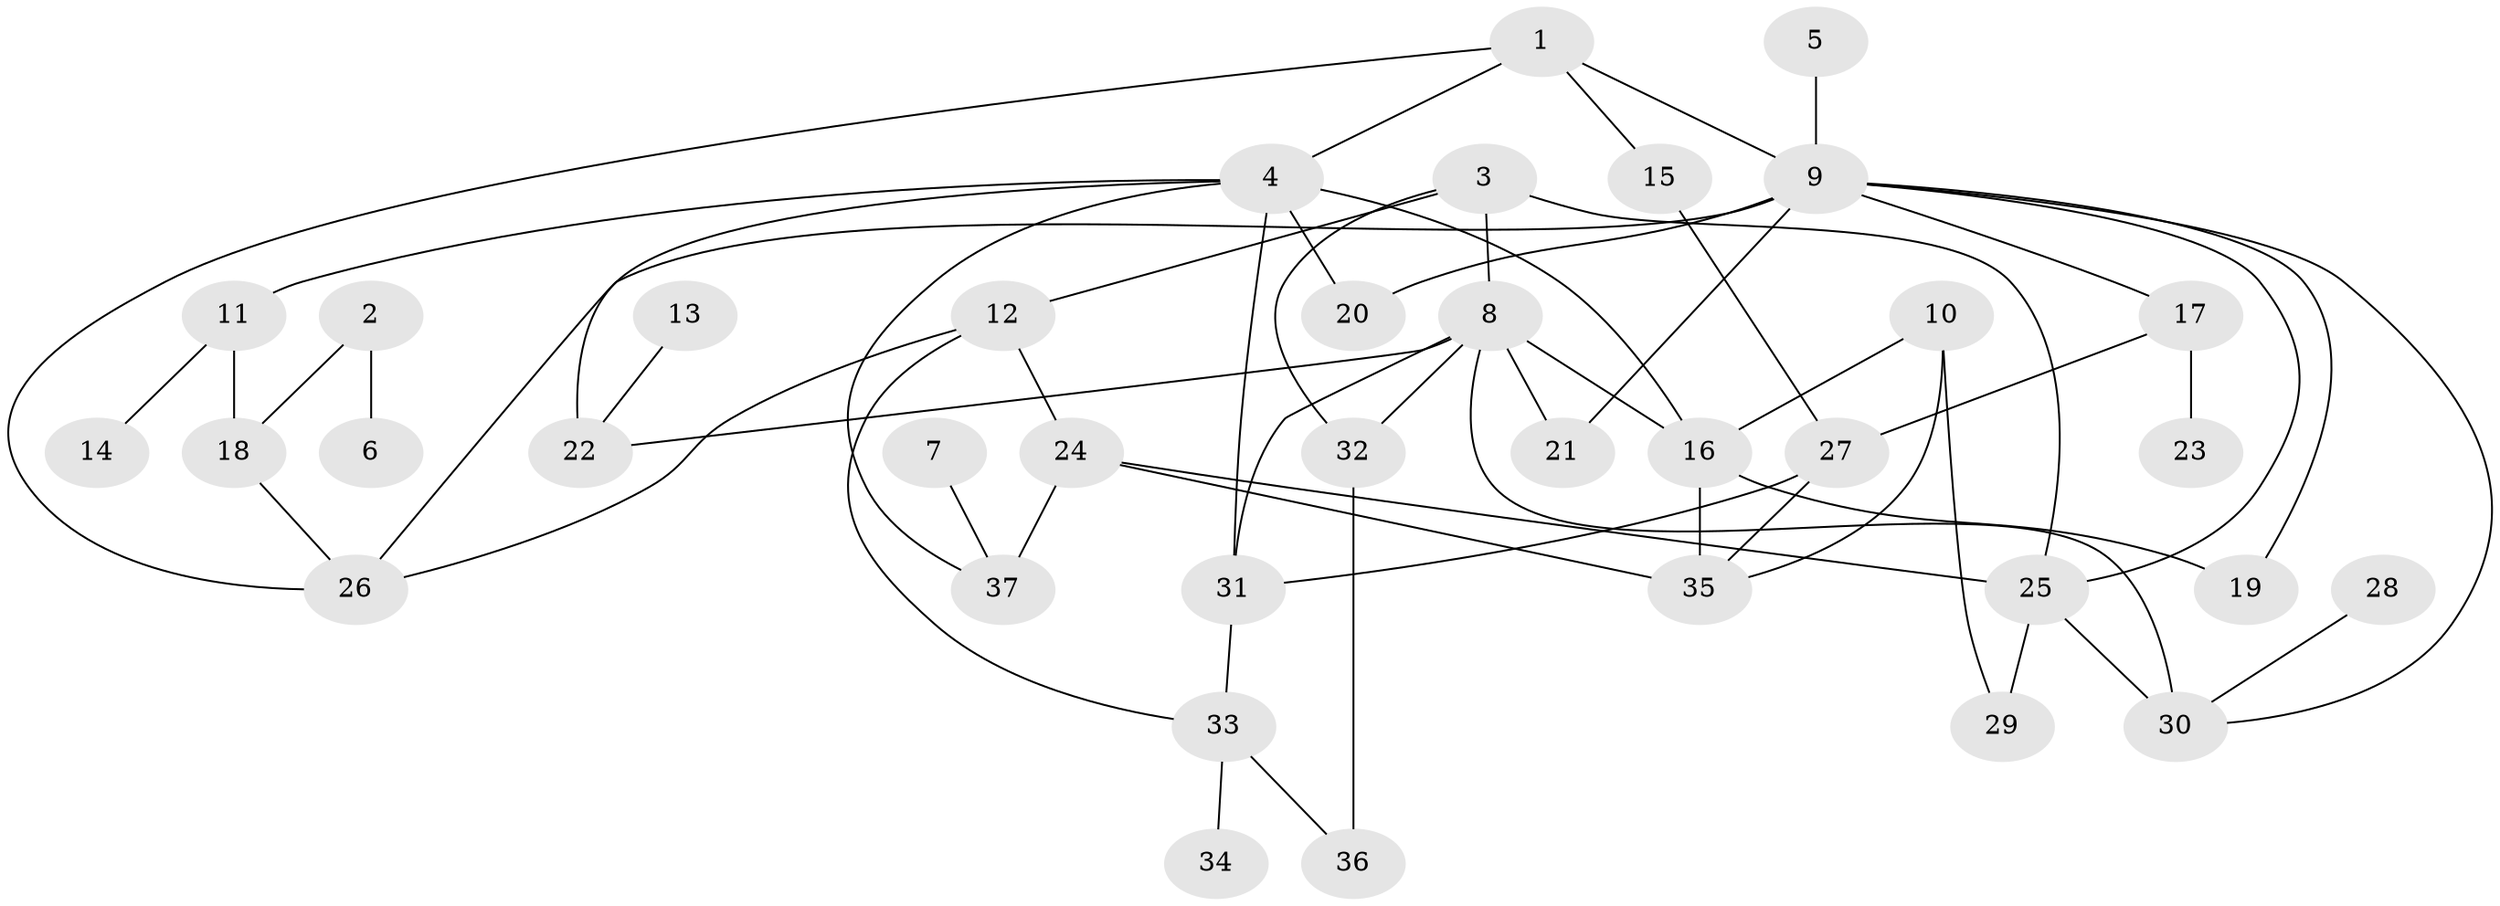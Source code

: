 // original degree distribution, {2: 0.27450980392156865, 4: 0.17647058823529413, 5: 0.13725490196078433, 1: 0.1568627450980392, 9: 0.0196078431372549, 3: 0.23529411764705882}
// Generated by graph-tools (version 1.1) at 2025/48/03/04/25 22:48:21]
// undirected, 37 vertices, 58 edges
graph export_dot {
  node [color=gray90,style=filled];
  1;
  2;
  3;
  4;
  5;
  6;
  7;
  8;
  9;
  10;
  11;
  12;
  13;
  14;
  15;
  16;
  17;
  18;
  19;
  20;
  21;
  22;
  23;
  24;
  25;
  26;
  27;
  28;
  29;
  30;
  31;
  32;
  33;
  34;
  35;
  36;
  37;
  1 -- 4 [weight=1.0];
  1 -- 9 [weight=1.0];
  1 -- 15 [weight=1.0];
  1 -- 26 [weight=1.0];
  2 -- 6 [weight=1.0];
  2 -- 18 [weight=1.0];
  3 -- 8 [weight=1.0];
  3 -- 12 [weight=1.0];
  3 -- 25 [weight=1.0];
  3 -- 32 [weight=1.0];
  4 -- 11 [weight=1.0];
  4 -- 16 [weight=1.0];
  4 -- 20 [weight=2.0];
  4 -- 22 [weight=1.0];
  4 -- 31 [weight=1.0];
  4 -- 37 [weight=1.0];
  5 -- 9 [weight=1.0];
  7 -- 37 [weight=1.0];
  8 -- 16 [weight=1.0];
  8 -- 21 [weight=1.0];
  8 -- 22 [weight=1.0];
  8 -- 30 [weight=1.0];
  8 -- 31 [weight=1.0];
  8 -- 32 [weight=1.0];
  9 -- 17 [weight=1.0];
  9 -- 19 [weight=1.0];
  9 -- 20 [weight=1.0];
  9 -- 21 [weight=1.0];
  9 -- 25 [weight=1.0];
  9 -- 26 [weight=1.0];
  9 -- 30 [weight=1.0];
  10 -- 16 [weight=1.0];
  10 -- 29 [weight=1.0];
  10 -- 35 [weight=1.0];
  11 -- 14 [weight=1.0];
  11 -- 18 [weight=1.0];
  12 -- 24 [weight=1.0];
  12 -- 26 [weight=1.0];
  12 -- 33 [weight=1.0];
  13 -- 22 [weight=1.0];
  15 -- 27 [weight=1.0];
  16 -- 19 [weight=1.0];
  16 -- 35 [weight=1.0];
  17 -- 23 [weight=1.0];
  17 -- 27 [weight=1.0];
  18 -- 26 [weight=1.0];
  24 -- 25 [weight=1.0];
  24 -- 35 [weight=2.0];
  24 -- 37 [weight=2.0];
  25 -- 29 [weight=1.0];
  25 -- 30 [weight=1.0];
  27 -- 31 [weight=1.0];
  27 -- 35 [weight=1.0];
  28 -- 30 [weight=1.0];
  31 -- 33 [weight=1.0];
  32 -- 36 [weight=1.0];
  33 -- 34 [weight=1.0];
  33 -- 36 [weight=1.0];
}

